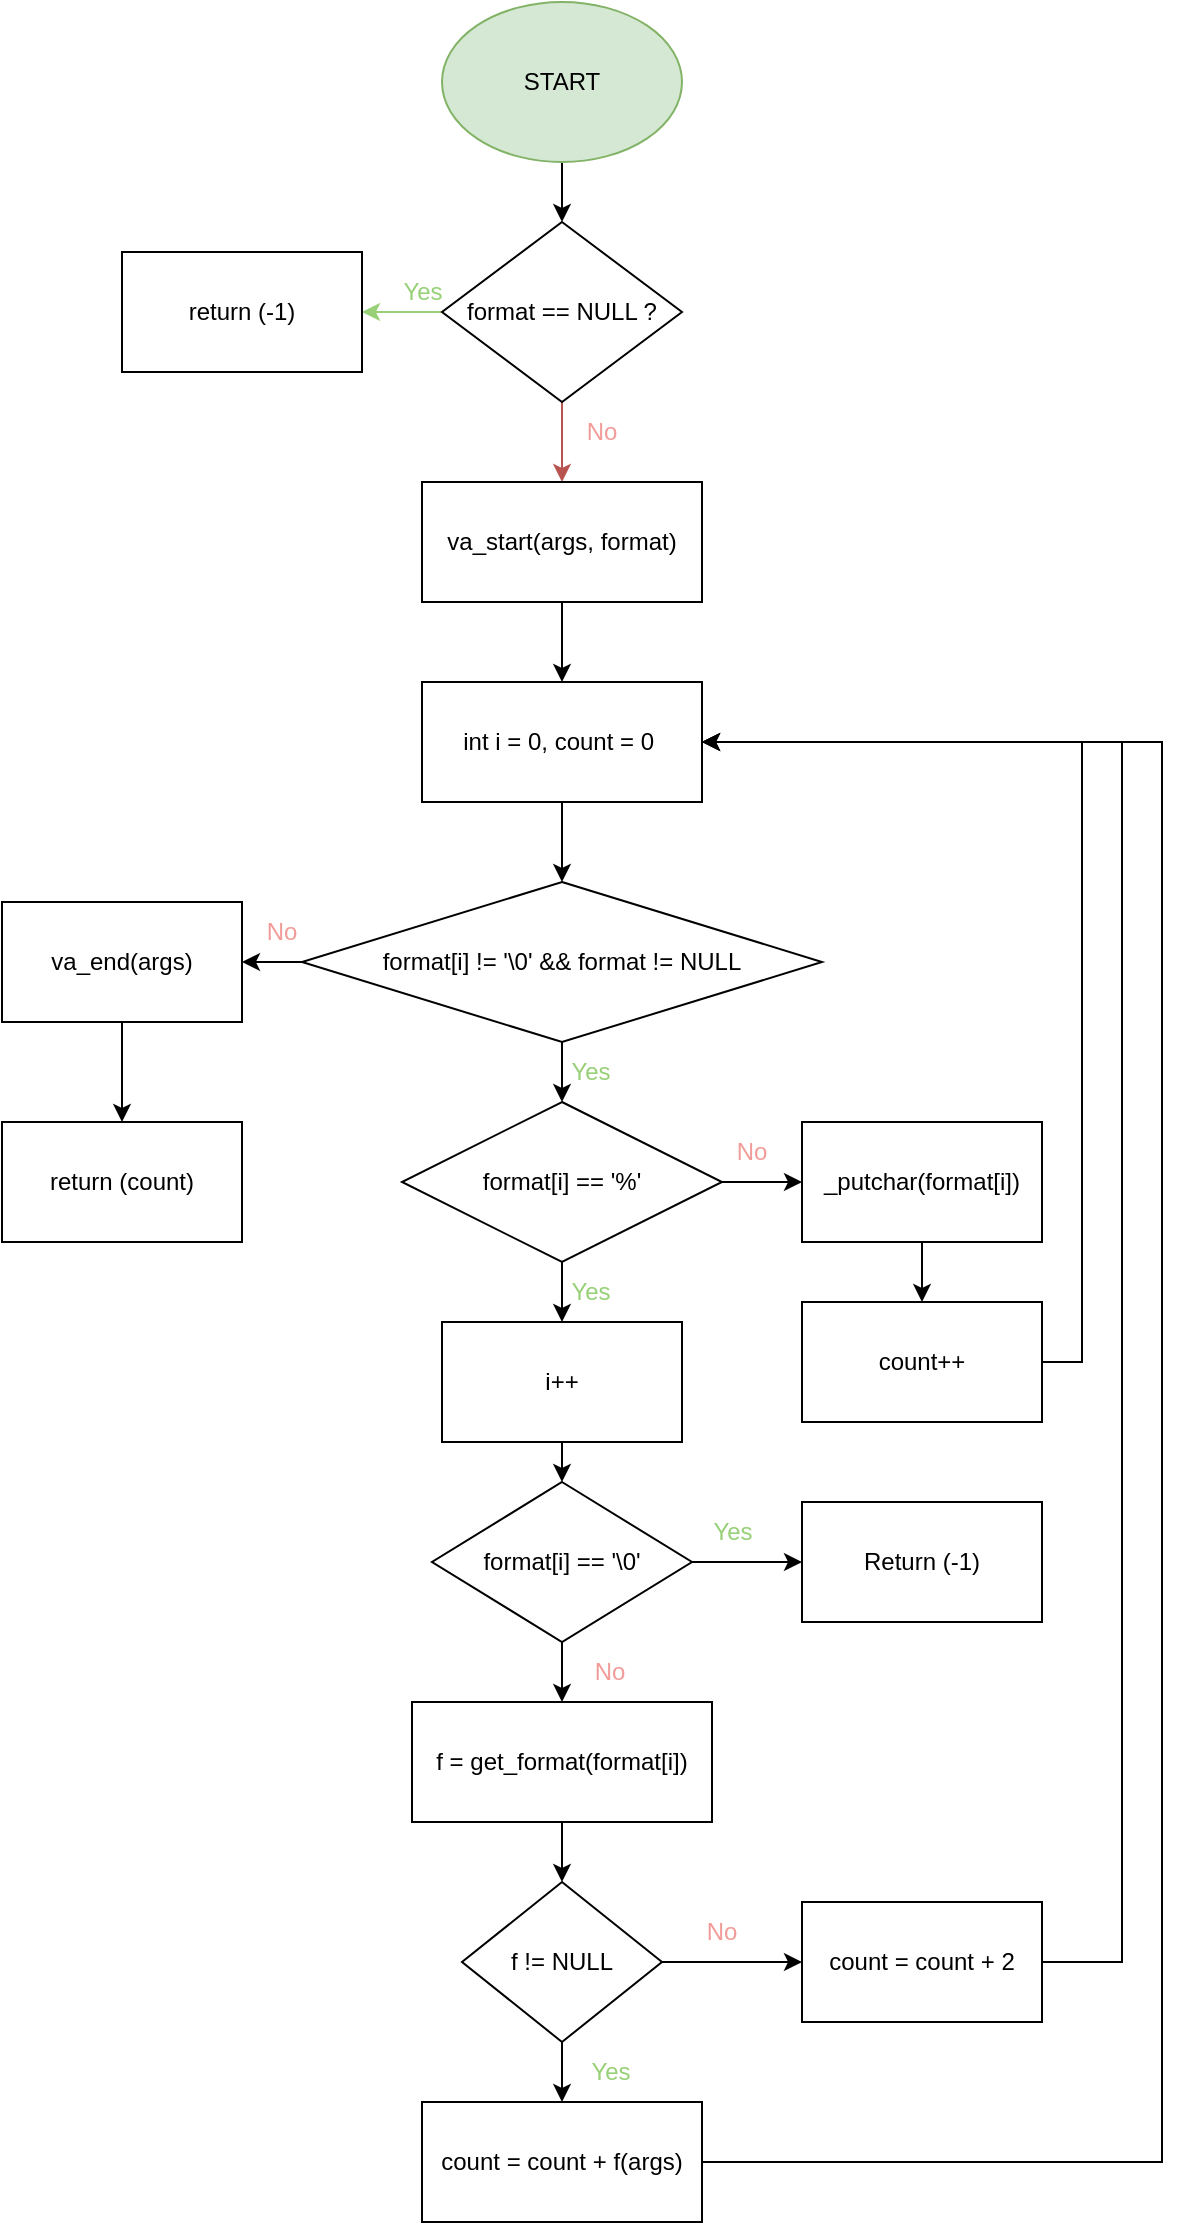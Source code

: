<mxfile version="24.7.5">
  <diagram id="C5RBs43oDa-KdzZeNtuy" name="Page-1">
    <mxGraphModel dx="1434" dy="827" grid="1" gridSize="10" guides="1" tooltips="1" connect="1" arrows="1" fold="1" page="1" pageScale="1" pageWidth="827" pageHeight="1169" math="0" shadow="0">
      <root>
        <mxCell id="WIyWlLk6GJQsqaUBKTNV-0" />
        <mxCell id="WIyWlLk6GJQsqaUBKTNV-1" parent="WIyWlLk6GJQsqaUBKTNV-0" />
        <mxCell id="ozGGzaoArKVUIe1FTtcG-4" value="" style="edgeStyle=orthogonalEdgeStyle;rounded=0;orthogonalLoop=1;jettySize=auto;html=1;" edge="1" parent="WIyWlLk6GJQsqaUBKTNV-1" source="ozGGzaoArKVUIe1FTtcG-0" target="ozGGzaoArKVUIe1FTtcG-2">
          <mxGeometry relative="1" as="geometry" />
        </mxCell>
        <mxCell id="ozGGzaoArKVUIe1FTtcG-0" value="START" style="ellipse;whiteSpace=wrap;html=1;fillColor=#d5e8d4;strokeColor=#82b366;" vertex="1" parent="WIyWlLk6GJQsqaUBKTNV-1">
          <mxGeometry x="340" y="10" width="120" height="80" as="geometry" />
        </mxCell>
        <mxCell id="ozGGzaoArKVUIe1FTtcG-1" style="edgeStyle=orthogonalEdgeStyle;rounded=0;orthogonalLoop=1;jettySize=auto;html=1;exitX=0.5;exitY=1;exitDx=0;exitDy=0;" edge="1" parent="WIyWlLk6GJQsqaUBKTNV-1" source="ozGGzaoArKVUIe1FTtcG-0" target="ozGGzaoArKVUIe1FTtcG-0">
          <mxGeometry relative="1" as="geometry" />
        </mxCell>
        <mxCell id="ozGGzaoArKVUIe1FTtcG-8" style="edgeStyle=orthogonalEdgeStyle;rounded=0;orthogonalLoop=1;jettySize=auto;html=1;exitX=0.5;exitY=1;exitDx=0;exitDy=0;entryX=0.5;entryY=0;entryDx=0;entryDy=0;fillColor=#f8cecc;strokeColor=#b85450;" edge="1" parent="WIyWlLk6GJQsqaUBKTNV-1" source="ozGGzaoArKVUIe1FTtcG-2" target="ozGGzaoArKVUIe1FTtcG-6">
          <mxGeometry relative="1" as="geometry" />
        </mxCell>
        <mxCell id="ozGGzaoArKVUIe1FTtcG-18" style="edgeStyle=orthogonalEdgeStyle;rounded=0;orthogonalLoop=1;jettySize=auto;html=1;exitX=0;exitY=0.5;exitDx=0;exitDy=0;entryX=1;entryY=0.5;entryDx=0;entryDy=0;fillColor=#00FF00;fontColor=#97D077;strokeColor=#97D077;" edge="1" parent="WIyWlLk6GJQsqaUBKTNV-1" source="ozGGzaoArKVUIe1FTtcG-2" target="ozGGzaoArKVUIe1FTtcG-5">
          <mxGeometry relative="1" as="geometry" />
        </mxCell>
        <mxCell id="ozGGzaoArKVUIe1FTtcG-2" value="format == NULL ?" style="rhombus;whiteSpace=wrap;html=1;" vertex="1" parent="WIyWlLk6GJQsqaUBKTNV-1">
          <mxGeometry x="340" y="120" width="120" height="90" as="geometry" />
        </mxCell>
        <mxCell id="ozGGzaoArKVUIe1FTtcG-5" value="return (-1)" style="rounded=0;whiteSpace=wrap;html=1;" vertex="1" parent="WIyWlLk6GJQsqaUBKTNV-1">
          <mxGeometry x="180" y="135" width="120" height="60" as="geometry" />
        </mxCell>
        <mxCell id="ozGGzaoArKVUIe1FTtcG-6" value="va_start(args, format)" style="rounded=0;whiteSpace=wrap;html=1;" vertex="1" parent="WIyWlLk6GJQsqaUBKTNV-1">
          <mxGeometry x="330" y="250" width="140" height="60" as="geometry" />
        </mxCell>
        <mxCell id="ozGGzaoArKVUIe1FTtcG-19" style="edgeStyle=orthogonalEdgeStyle;rounded=0;orthogonalLoop=1;jettySize=auto;html=1;exitX=0.5;exitY=1;exitDx=0;exitDy=0;entryX=0.5;entryY=0;entryDx=0;entryDy=0;" edge="1" parent="WIyWlLk6GJQsqaUBKTNV-1" source="ozGGzaoArKVUIe1FTtcG-7" target="ozGGzaoArKVUIe1FTtcG-10">
          <mxGeometry relative="1" as="geometry" />
        </mxCell>
        <mxCell id="ozGGzaoArKVUIe1FTtcG-7" value="int i = 0, count = 0&amp;nbsp;" style="rounded=0;whiteSpace=wrap;html=1;" vertex="1" parent="WIyWlLk6GJQsqaUBKTNV-1">
          <mxGeometry x="330" y="350" width="140" height="60" as="geometry" />
        </mxCell>
        <mxCell id="ozGGzaoArKVUIe1FTtcG-9" value="" style="endArrow=classic;html=1;rounded=0;exitX=0.5;exitY=1;exitDx=0;exitDy=0;entryX=0.5;entryY=0;entryDx=0;entryDy=0;" edge="1" parent="WIyWlLk6GJQsqaUBKTNV-1" source="ozGGzaoArKVUIe1FTtcG-6" target="ozGGzaoArKVUIe1FTtcG-7">
          <mxGeometry width="50" height="50" relative="1" as="geometry">
            <mxPoint x="390" y="420" as="sourcePoint" />
            <mxPoint x="440" y="370" as="targetPoint" />
          </mxGeometry>
        </mxCell>
        <mxCell id="ozGGzaoArKVUIe1FTtcG-16" style="edgeStyle=orthogonalEdgeStyle;rounded=0;orthogonalLoop=1;jettySize=auto;html=1;exitX=0.5;exitY=1;exitDx=0;exitDy=0;entryX=0.5;entryY=0;entryDx=0;entryDy=0;" edge="1" parent="WIyWlLk6GJQsqaUBKTNV-1" source="ozGGzaoArKVUIe1FTtcG-10" target="ozGGzaoArKVUIe1FTtcG-11">
          <mxGeometry relative="1" as="geometry" />
        </mxCell>
        <mxCell id="ozGGzaoArKVUIe1FTtcG-43" style="edgeStyle=orthogonalEdgeStyle;rounded=0;orthogonalLoop=1;jettySize=auto;html=1;exitX=0;exitY=0.5;exitDx=0;exitDy=0;entryX=1;entryY=0.5;entryDx=0;entryDy=0;" edge="1" parent="WIyWlLk6GJQsqaUBKTNV-1" source="ozGGzaoArKVUIe1FTtcG-10" target="ozGGzaoArKVUIe1FTtcG-42">
          <mxGeometry relative="1" as="geometry" />
        </mxCell>
        <mxCell id="ozGGzaoArKVUIe1FTtcG-10" value="format[i] != &#39;\0&#39; &amp;amp;&amp;amp; format != NULL" style="rhombus;whiteSpace=wrap;html=1;" vertex="1" parent="WIyWlLk6GJQsqaUBKTNV-1">
          <mxGeometry x="270" y="450" width="260" height="80" as="geometry" />
        </mxCell>
        <mxCell id="ozGGzaoArKVUIe1FTtcG-30" style="edgeStyle=orthogonalEdgeStyle;rounded=0;orthogonalLoop=1;jettySize=auto;html=1;exitX=1;exitY=0.5;exitDx=0;exitDy=0;entryX=0;entryY=0.5;entryDx=0;entryDy=0;" edge="1" parent="WIyWlLk6GJQsqaUBKTNV-1" source="ozGGzaoArKVUIe1FTtcG-11" target="ozGGzaoArKVUIe1FTtcG-12">
          <mxGeometry relative="1" as="geometry" />
        </mxCell>
        <mxCell id="ozGGzaoArKVUIe1FTtcG-48" style="edgeStyle=orthogonalEdgeStyle;rounded=0;orthogonalLoop=1;jettySize=auto;html=1;exitX=0.5;exitY=1;exitDx=0;exitDy=0;entryX=0.5;entryY=0;entryDx=0;entryDy=0;" edge="1" parent="WIyWlLk6GJQsqaUBKTNV-1" source="ozGGzaoArKVUIe1FTtcG-11" target="ozGGzaoArKVUIe1FTtcG-32">
          <mxGeometry relative="1" as="geometry" />
        </mxCell>
        <mxCell id="ozGGzaoArKVUIe1FTtcG-11" value="format[i] == &#39;%&#39;" style="rhombus;whiteSpace=wrap;html=1;" vertex="1" parent="WIyWlLk6GJQsqaUBKTNV-1">
          <mxGeometry x="320" y="560" width="160" height="80" as="geometry" />
        </mxCell>
        <mxCell id="ozGGzaoArKVUIe1FTtcG-28" style="edgeStyle=orthogonalEdgeStyle;rounded=0;orthogonalLoop=1;jettySize=auto;html=1;exitX=0.5;exitY=1;exitDx=0;exitDy=0;entryX=0.5;entryY=0;entryDx=0;entryDy=0;" edge="1" parent="WIyWlLk6GJQsqaUBKTNV-1" source="ozGGzaoArKVUIe1FTtcG-12" target="ozGGzaoArKVUIe1FTtcG-27">
          <mxGeometry relative="1" as="geometry" />
        </mxCell>
        <mxCell id="ozGGzaoArKVUIe1FTtcG-12" value="_putchar(format[i])" style="rounded=0;whiteSpace=wrap;html=1;" vertex="1" parent="WIyWlLk6GJQsqaUBKTNV-1">
          <mxGeometry x="520" y="570" width="120" height="60" as="geometry" />
        </mxCell>
        <mxCell id="ozGGzaoArKVUIe1FTtcG-21" style="edgeStyle=orthogonalEdgeStyle;rounded=0;orthogonalLoop=1;jettySize=auto;html=1;exitX=0.5;exitY=1;exitDx=0;exitDy=0;" edge="1" parent="WIyWlLk6GJQsqaUBKTNV-1" source="ozGGzaoArKVUIe1FTtcG-13" target="ozGGzaoArKVUIe1FTtcG-14">
          <mxGeometry relative="1" as="geometry" />
        </mxCell>
        <mxCell id="ozGGzaoArKVUIe1FTtcG-40" style="edgeStyle=orthogonalEdgeStyle;rounded=0;orthogonalLoop=1;jettySize=auto;html=1;exitX=1;exitY=0.5;exitDx=0;exitDy=0;entryX=0;entryY=0.5;entryDx=0;entryDy=0;" edge="1" parent="WIyWlLk6GJQsqaUBKTNV-1" source="ozGGzaoArKVUIe1FTtcG-13" target="ozGGzaoArKVUIe1FTtcG-39">
          <mxGeometry relative="1" as="geometry" />
        </mxCell>
        <mxCell id="ozGGzaoArKVUIe1FTtcG-13" value="format[i] == &#39;\0&#39;" style="rhombus;whiteSpace=wrap;html=1;" vertex="1" parent="WIyWlLk6GJQsqaUBKTNV-1">
          <mxGeometry x="335" y="750" width="130" height="80" as="geometry" />
        </mxCell>
        <mxCell id="ozGGzaoArKVUIe1FTtcG-22" style="edgeStyle=orthogonalEdgeStyle;rounded=0;orthogonalLoop=1;jettySize=auto;html=1;exitX=0.5;exitY=1;exitDx=0;exitDy=0;entryX=0.5;entryY=0;entryDx=0;entryDy=0;" edge="1" parent="WIyWlLk6GJQsqaUBKTNV-1" source="ozGGzaoArKVUIe1FTtcG-14" target="ozGGzaoArKVUIe1FTtcG-15">
          <mxGeometry relative="1" as="geometry" />
        </mxCell>
        <mxCell id="ozGGzaoArKVUIe1FTtcG-14" value="f = get_format(format[i])" style="rounded=0;whiteSpace=wrap;html=1;" vertex="1" parent="WIyWlLk6GJQsqaUBKTNV-1">
          <mxGeometry x="325" y="860" width="150" height="60" as="geometry" />
        </mxCell>
        <mxCell id="ozGGzaoArKVUIe1FTtcG-36" style="edgeStyle=orthogonalEdgeStyle;rounded=0;orthogonalLoop=1;jettySize=auto;html=1;exitX=0.5;exitY=1;exitDx=0;exitDy=0;entryX=0.5;entryY=0;entryDx=0;entryDy=0;" edge="1" parent="WIyWlLk6GJQsqaUBKTNV-1" source="ozGGzaoArKVUIe1FTtcG-15" target="ozGGzaoArKVUIe1FTtcG-35">
          <mxGeometry relative="1" as="geometry" />
        </mxCell>
        <mxCell id="ozGGzaoArKVUIe1FTtcG-38" style="edgeStyle=orthogonalEdgeStyle;rounded=0;orthogonalLoop=1;jettySize=auto;html=1;exitX=1;exitY=0.5;exitDx=0;exitDy=0;entryX=0;entryY=0.5;entryDx=0;entryDy=0;" edge="1" parent="WIyWlLk6GJQsqaUBKTNV-1" source="ozGGzaoArKVUIe1FTtcG-15" target="ozGGzaoArKVUIe1FTtcG-37">
          <mxGeometry relative="1" as="geometry" />
        </mxCell>
        <mxCell id="ozGGzaoArKVUIe1FTtcG-15" value="f != NULL" style="rhombus;whiteSpace=wrap;html=1;" vertex="1" parent="WIyWlLk6GJQsqaUBKTNV-1">
          <mxGeometry x="350" y="950" width="100" height="80" as="geometry" />
        </mxCell>
        <mxCell id="ozGGzaoArKVUIe1FTtcG-24" value="Yes" style="text;html=1;align=center;verticalAlign=middle;resizable=0;points=[];autosize=1;strokeColor=none;fillColor=none;fontColor=#97D077;" vertex="1" parent="WIyWlLk6GJQsqaUBKTNV-1">
          <mxGeometry x="310" y="140" width="40" height="30" as="geometry" />
        </mxCell>
        <mxCell id="ozGGzaoArKVUIe1FTtcG-25" value="No" style="text;html=1;align=center;verticalAlign=middle;whiteSpace=wrap;rounded=0;fontColor=#F19C99;" vertex="1" parent="WIyWlLk6GJQsqaUBKTNV-1">
          <mxGeometry x="390" y="210" width="60" height="30" as="geometry" />
        </mxCell>
        <mxCell id="ozGGzaoArKVUIe1FTtcG-31" style="edgeStyle=orthogonalEdgeStyle;rounded=0;orthogonalLoop=1;jettySize=auto;html=1;exitX=1;exitY=0.5;exitDx=0;exitDy=0;entryX=1;entryY=0.5;entryDx=0;entryDy=0;" edge="1" parent="WIyWlLk6GJQsqaUBKTNV-1" source="ozGGzaoArKVUIe1FTtcG-27" target="ozGGzaoArKVUIe1FTtcG-7">
          <mxGeometry relative="1" as="geometry" />
        </mxCell>
        <mxCell id="ozGGzaoArKVUIe1FTtcG-27" value="count++" style="rounded=0;whiteSpace=wrap;html=1;" vertex="1" parent="WIyWlLk6GJQsqaUBKTNV-1">
          <mxGeometry x="520" y="660" width="120" height="60" as="geometry" />
        </mxCell>
        <mxCell id="ozGGzaoArKVUIe1FTtcG-33" style="edgeStyle=orthogonalEdgeStyle;rounded=0;orthogonalLoop=1;jettySize=auto;html=1;exitX=0.5;exitY=1;exitDx=0;exitDy=0;entryX=0.5;entryY=0;entryDx=0;entryDy=0;" edge="1" parent="WIyWlLk6GJQsqaUBKTNV-1" source="ozGGzaoArKVUIe1FTtcG-32" target="ozGGzaoArKVUIe1FTtcG-13">
          <mxGeometry relative="1" as="geometry" />
        </mxCell>
        <mxCell id="ozGGzaoArKVUIe1FTtcG-32" value="i++" style="rounded=0;whiteSpace=wrap;html=1;" vertex="1" parent="WIyWlLk6GJQsqaUBKTNV-1">
          <mxGeometry x="340" y="670" width="120" height="60" as="geometry" />
        </mxCell>
        <mxCell id="ozGGzaoArKVUIe1FTtcG-55" style="edgeStyle=orthogonalEdgeStyle;rounded=0;orthogonalLoop=1;jettySize=auto;html=1;exitX=1;exitY=0.5;exitDx=0;exitDy=0;entryX=1;entryY=0.5;entryDx=0;entryDy=0;" edge="1" parent="WIyWlLk6GJQsqaUBKTNV-1" source="ozGGzaoArKVUIe1FTtcG-35" target="ozGGzaoArKVUIe1FTtcG-7">
          <mxGeometry relative="1" as="geometry">
            <Array as="points">
              <mxPoint x="700" y="1090" />
              <mxPoint x="700" y="380" />
            </Array>
          </mxGeometry>
        </mxCell>
        <mxCell id="ozGGzaoArKVUIe1FTtcG-35" value="count = count + f(args)" style="rounded=0;whiteSpace=wrap;html=1;" vertex="1" parent="WIyWlLk6GJQsqaUBKTNV-1">
          <mxGeometry x="330" y="1060" width="140" height="60" as="geometry" />
        </mxCell>
        <mxCell id="ozGGzaoArKVUIe1FTtcG-41" style="edgeStyle=orthogonalEdgeStyle;rounded=0;orthogonalLoop=1;jettySize=auto;html=1;exitX=1;exitY=0.5;exitDx=0;exitDy=0;entryX=1;entryY=0.5;entryDx=0;entryDy=0;" edge="1" parent="WIyWlLk6GJQsqaUBKTNV-1" source="ozGGzaoArKVUIe1FTtcG-37" target="ozGGzaoArKVUIe1FTtcG-7">
          <mxGeometry relative="1" as="geometry">
            <mxPoint x="660" y="690" as="targetPoint" />
            <Array as="points">
              <mxPoint x="680" y="990" />
              <mxPoint x="680" y="380" />
            </Array>
          </mxGeometry>
        </mxCell>
        <mxCell id="ozGGzaoArKVUIe1FTtcG-37" value="count = count + 2" style="rounded=0;whiteSpace=wrap;html=1;" vertex="1" parent="WIyWlLk6GJQsqaUBKTNV-1">
          <mxGeometry x="520" y="960" width="120" height="60" as="geometry" />
        </mxCell>
        <mxCell id="ozGGzaoArKVUIe1FTtcG-39" value="Return (-1)" style="rounded=0;whiteSpace=wrap;html=1;" vertex="1" parent="WIyWlLk6GJQsqaUBKTNV-1">
          <mxGeometry x="520" y="760" width="120" height="60" as="geometry" />
        </mxCell>
        <mxCell id="ozGGzaoArKVUIe1FTtcG-45" style="edgeStyle=orthogonalEdgeStyle;rounded=0;orthogonalLoop=1;jettySize=auto;html=1;exitX=0.5;exitY=1;exitDx=0;exitDy=0;entryX=0.5;entryY=0;entryDx=0;entryDy=0;" edge="1" parent="WIyWlLk6GJQsqaUBKTNV-1" source="ozGGzaoArKVUIe1FTtcG-42" target="ozGGzaoArKVUIe1FTtcG-44">
          <mxGeometry relative="1" as="geometry" />
        </mxCell>
        <mxCell id="ozGGzaoArKVUIe1FTtcG-42" value="va_end(args)" style="rounded=0;whiteSpace=wrap;html=1;" vertex="1" parent="WIyWlLk6GJQsqaUBKTNV-1">
          <mxGeometry x="120" y="460" width="120" height="60" as="geometry" />
        </mxCell>
        <mxCell id="ozGGzaoArKVUIe1FTtcG-44" value="return (count)" style="rounded=0;whiteSpace=wrap;html=1;" vertex="1" parent="WIyWlLk6GJQsqaUBKTNV-1">
          <mxGeometry x="120" y="570" width="120" height="60" as="geometry" />
        </mxCell>
        <mxCell id="ozGGzaoArKVUIe1FTtcG-46" value="Yes" style="text;html=1;align=center;verticalAlign=middle;resizable=0;points=[];autosize=1;strokeColor=none;fillColor=none;fontColor=#97D077;" vertex="1" parent="WIyWlLk6GJQsqaUBKTNV-1">
          <mxGeometry x="394" y="530" width="40" height="30" as="geometry" />
        </mxCell>
        <mxCell id="ozGGzaoArKVUIe1FTtcG-47" value="No" style="text;html=1;align=center;verticalAlign=middle;whiteSpace=wrap;rounded=0;fontColor=#F19C99;" vertex="1" parent="WIyWlLk6GJQsqaUBKTNV-1">
          <mxGeometry x="230" y="460" width="60" height="30" as="geometry" />
        </mxCell>
        <mxCell id="ozGGzaoArKVUIe1FTtcG-49" value="Yes" style="text;html=1;align=center;verticalAlign=middle;resizable=0;points=[];autosize=1;strokeColor=none;fillColor=none;fontColor=#97D077;" vertex="1" parent="WIyWlLk6GJQsqaUBKTNV-1">
          <mxGeometry x="394" y="640" width="40" height="30" as="geometry" />
        </mxCell>
        <mxCell id="ozGGzaoArKVUIe1FTtcG-50" value="Yes" style="text;html=1;align=center;verticalAlign=middle;resizable=0;points=[];autosize=1;strokeColor=none;fillColor=none;fontColor=#97D077;" vertex="1" parent="WIyWlLk6GJQsqaUBKTNV-1">
          <mxGeometry x="465" y="760" width="40" height="30" as="geometry" />
        </mxCell>
        <mxCell id="ozGGzaoArKVUIe1FTtcG-51" value="No" style="text;html=1;align=center;verticalAlign=middle;whiteSpace=wrap;rounded=0;fontColor=#F19C99;" vertex="1" parent="WIyWlLk6GJQsqaUBKTNV-1">
          <mxGeometry x="465" y="570" width="60" height="30" as="geometry" />
        </mxCell>
        <mxCell id="ozGGzaoArKVUIe1FTtcG-52" value="No" style="text;html=1;align=center;verticalAlign=middle;whiteSpace=wrap;rounded=0;fontColor=#F19C99;" vertex="1" parent="WIyWlLk6GJQsqaUBKTNV-1">
          <mxGeometry x="394" y="830" width="60" height="30" as="geometry" />
        </mxCell>
        <mxCell id="ozGGzaoArKVUIe1FTtcG-53" value="Yes" style="text;html=1;align=center;verticalAlign=middle;resizable=0;points=[];autosize=1;strokeColor=none;fillColor=none;fontColor=#97D077;" vertex="1" parent="WIyWlLk6GJQsqaUBKTNV-1">
          <mxGeometry x="404" y="1030" width="40" height="30" as="geometry" />
        </mxCell>
        <mxCell id="ozGGzaoArKVUIe1FTtcG-54" value="No" style="text;html=1;align=center;verticalAlign=middle;whiteSpace=wrap;rounded=0;fontColor=#F19C99;" vertex="1" parent="WIyWlLk6GJQsqaUBKTNV-1">
          <mxGeometry x="450" y="960" width="60" height="30" as="geometry" />
        </mxCell>
      </root>
    </mxGraphModel>
  </diagram>
</mxfile>
